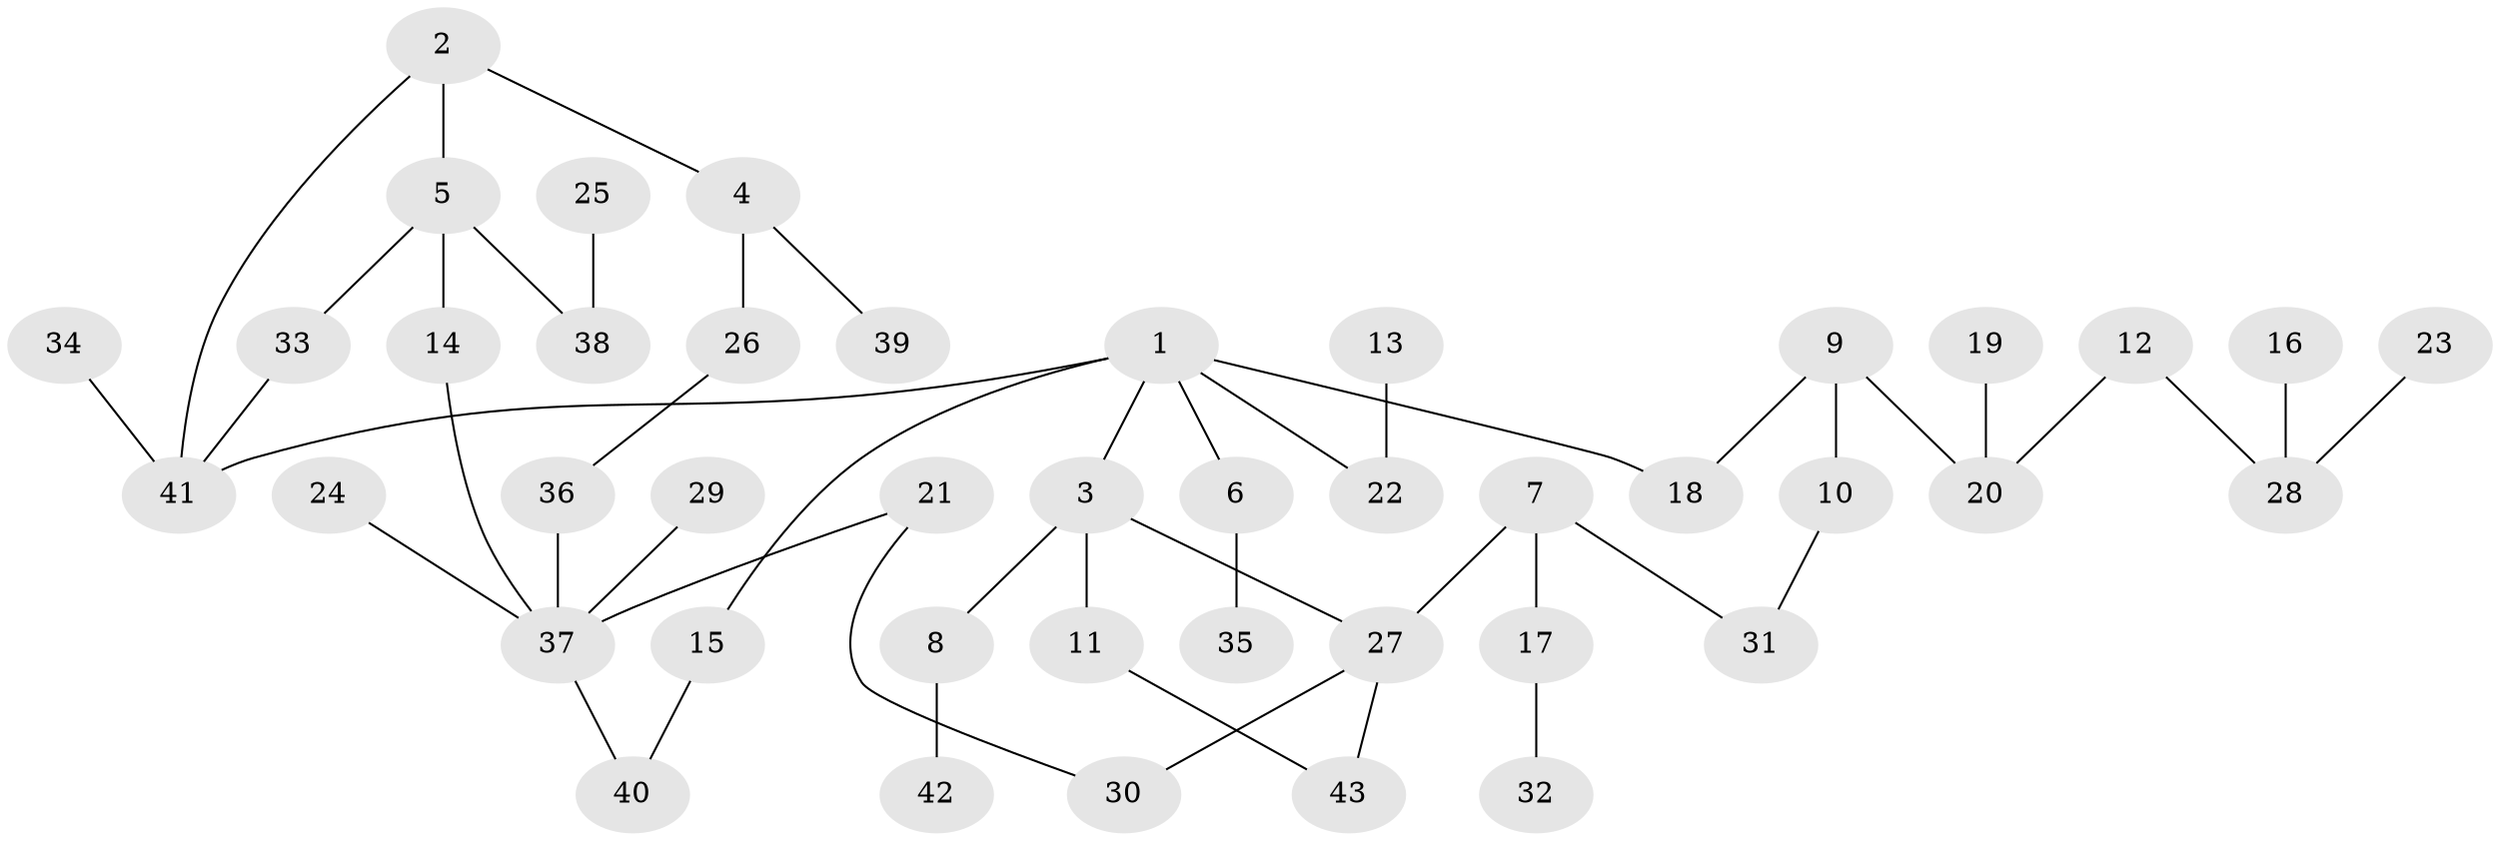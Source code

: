 // original degree distribution, {1: 0.38333333333333336, 7: 0.03333333333333333, 3: 0.15, 5: 0.03333333333333333, 4: 0.06666666666666667, 2: 0.3333333333333333}
// Generated by graph-tools (version 1.1) at 2025/36/03/04/25 23:36:06]
// undirected, 43 vertices, 48 edges
graph export_dot {
  node [color=gray90,style=filled];
  1;
  2;
  3;
  4;
  5;
  6;
  7;
  8;
  9;
  10;
  11;
  12;
  13;
  14;
  15;
  16;
  17;
  18;
  19;
  20;
  21;
  22;
  23;
  24;
  25;
  26;
  27;
  28;
  29;
  30;
  31;
  32;
  33;
  34;
  35;
  36;
  37;
  38;
  39;
  40;
  41;
  42;
  43;
  1 -- 3 [weight=1.0];
  1 -- 6 [weight=1.0];
  1 -- 15 [weight=1.0];
  1 -- 18 [weight=1.0];
  1 -- 22 [weight=1.0];
  1 -- 41 [weight=1.0];
  2 -- 4 [weight=1.0];
  2 -- 5 [weight=1.0];
  2 -- 41 [weight=1.0];
  3 -- 8 [weight=1.0];
  3 -- 11 [weight=1.0];
  3 -- 27 [weight=1.0];
  4 -- 26 [weight=1.0];
  4 -- 39 [weight=1.0];
  5 -- 14 [weight=1.0];
  5 -- 33 [weight=1.0];
  5 -- 38 [weight=1.0];
  6 -- 35 [weight=1.0];
  7 -- 17 [weight=1.0];
  7 -- 27 [weight=1.0];
  7 -- 31 [weight=1.0];
  8 -- 42 [weight=1.0];
  9 -- 10 [weight=1.0];
  9 -- 18 [weight=1.0];
  9 -- 20 [weight=1.0];
  10 -- 31 [weight=1.0];
  11 -- 43 [weight=1.0];
  12 -- 20 [weight=1.0];
  12 -- 28 [weight=1.0];
  13 -- 22 [weight=1.0];
  14 -- 37 [weight=1.0];
  15 -- 40 [weight=1.0];
  16 -- 28 [weight=1.0];
  17 -- 32 [weight=1.0];
  19 -- 20 [weight=1.0];
  21 -- 30 [weight=1.0];
  21 -- 37 [weight=1.0];
  23 -- 28 [weight=1.0];
  24 -- 37 [weight=1.0];
  25 -- 38 [weight=1.0];
  26 -- 36 [weight=1.0];
  27 -- 30 [weight=1.0];
  27 -- 43 [weight=1.0];
  29 -- 37 [weight=1.0];
  33 -- 41 [weight=1.0];
  34 -- 41 [weight=1.0];
  36 -- 37 [weight=1.0];
  37 -- 40 [weight=1.0];
}
